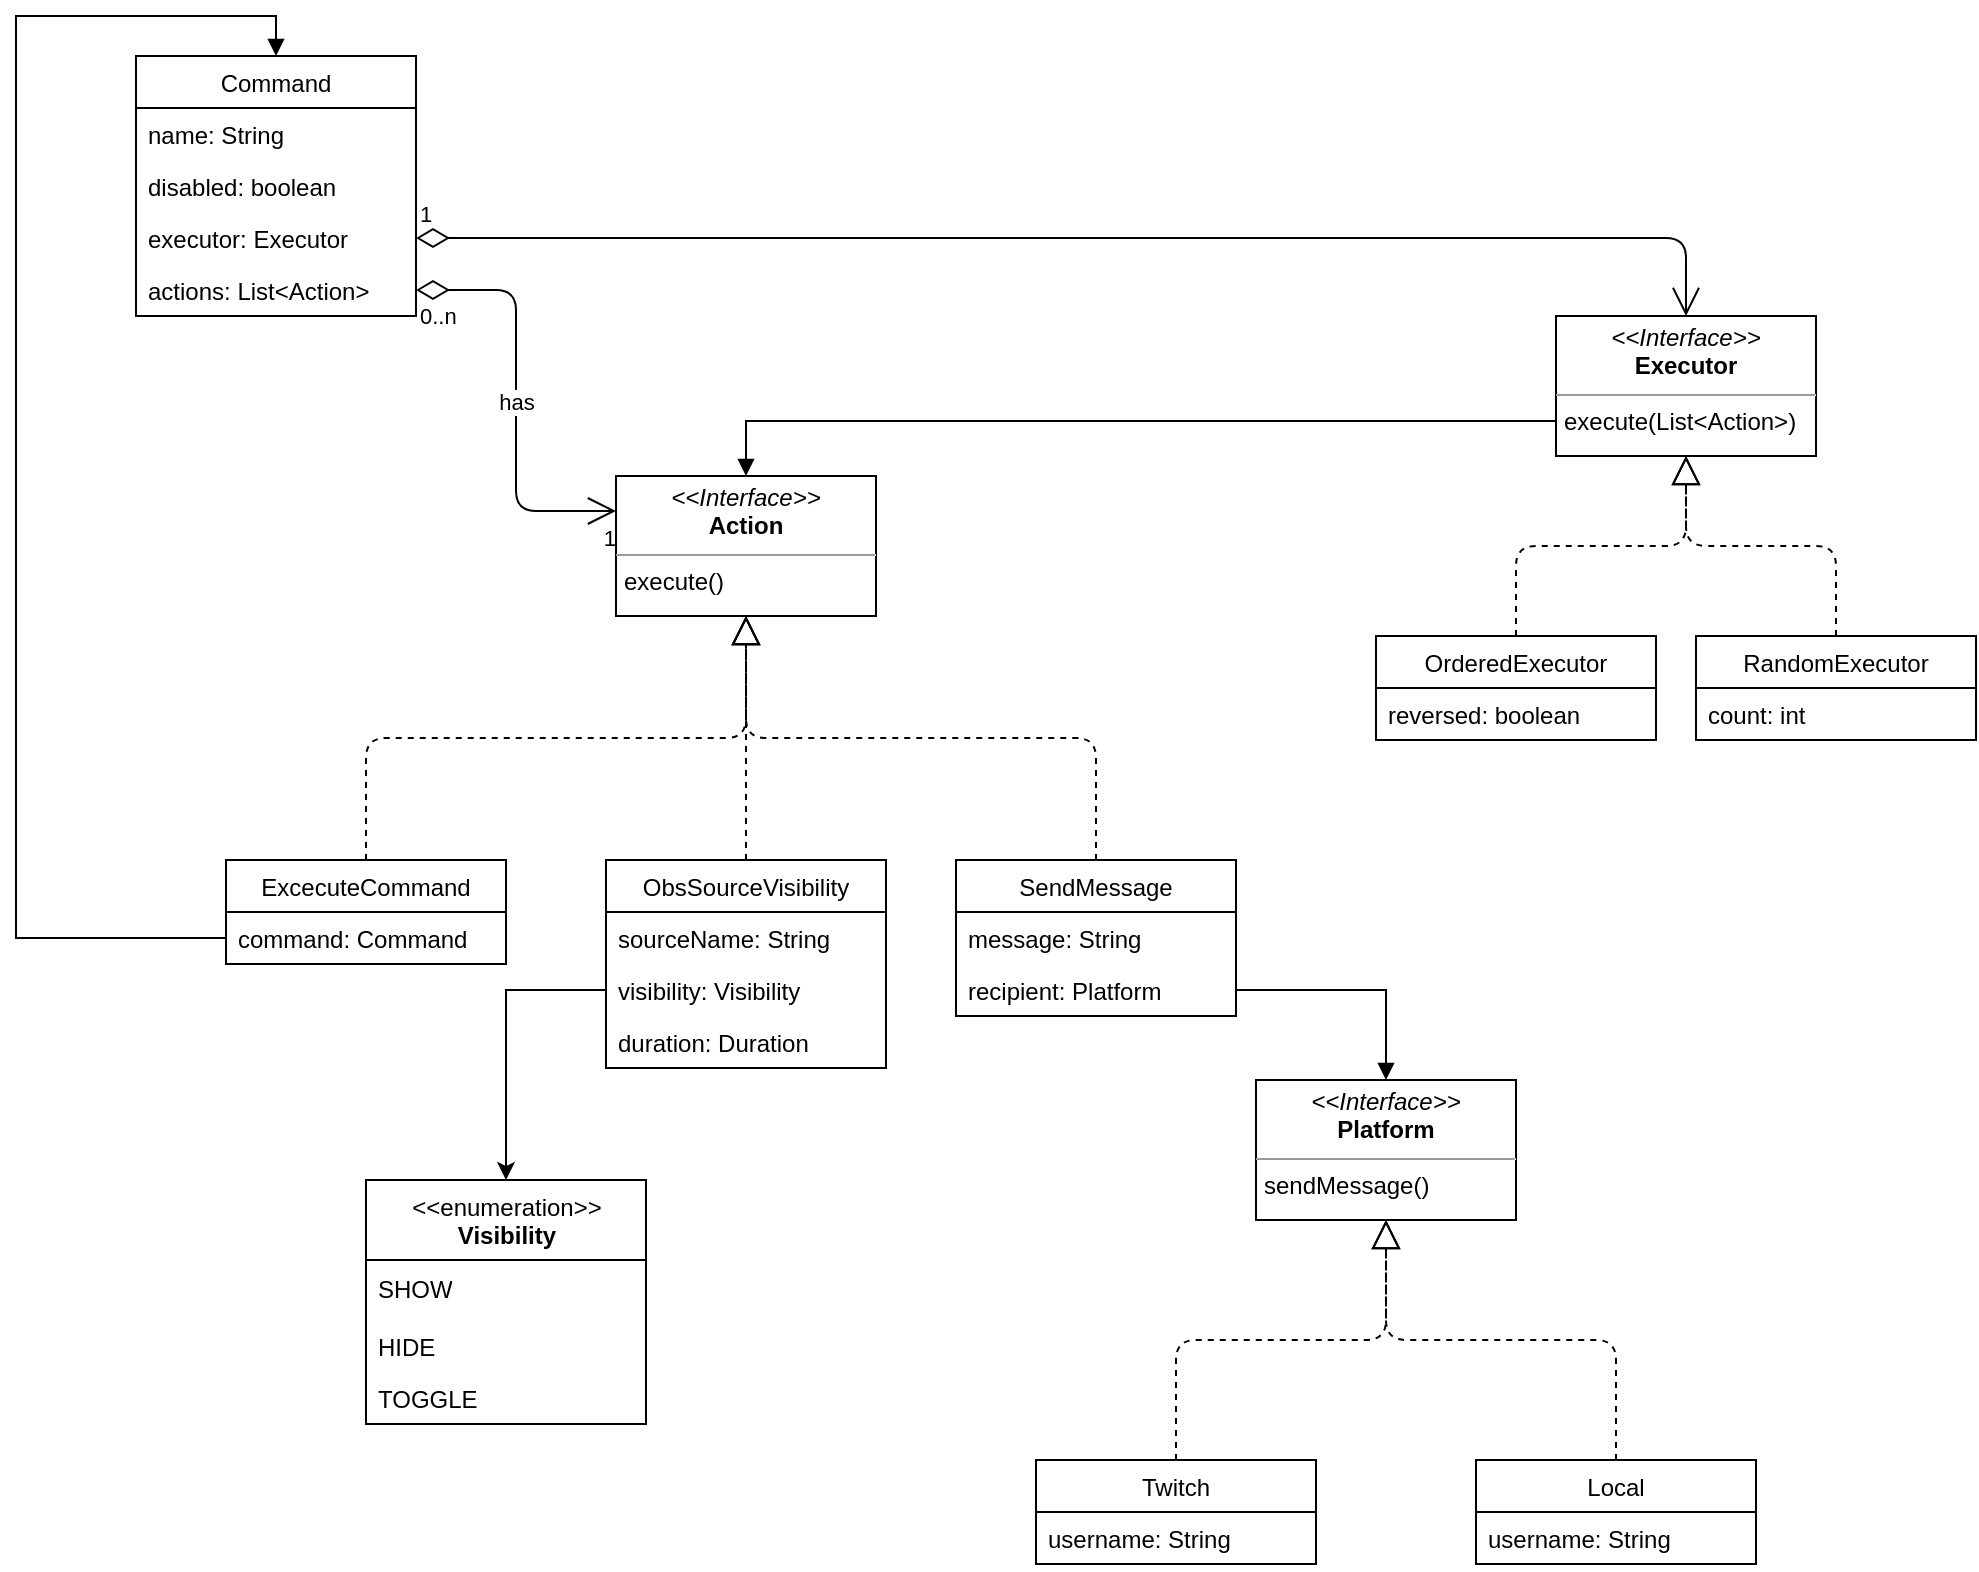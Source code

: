 <mxfile version="13.9.9" type="device"><diagram id="5rAWYIer4ax2ahDMZukU" name="Page-1"><mxGraphModel dx="1278" dy="948" grid="1" gridSize="10" guides="1" tooltips="1" connect="1" arrows="1" fold="1" page="1" pageScale="1" pageWidth="850" pageHeight="1100" math="0" shadow="0"><root><mxCell id="0"/><mxCell id="1" parent="0"/><mxCell id="f0qsZhC-R-UJCWMtpXVE-1" value="Command" style="swimlane;fontStyle=0;childLayout=stackLayout;horizontal=1;startSize=26;fillColor=none;horizontalStack=0;resizeParent=1;resizeParentMax=0;resizeLast=0;collapsible=1;marginBottom=0;" vertex="1" parent="1"><mxGeometry x="240" y="120" width="140" height="130" as="geometry"/></mxCell><mxCell id="f0qsZhC-R-UJCWMtpXVE-2" value="name: String" style="text;strokeColor=none;fillColor=none;align=left;verticalAlign=top;spacingLeft=4;spacingRight=4;overflow=hidden;rotatable=0;points=[[0,0.5],[1,0.5]];portConstraint=eastwest;" vertex="1" parent="f0qsZhC-R-UJCWMtpXVE-1"><mxGeometry y="26" width="140" height="26" as="geometry"/></mxCell><mxCell id="f0qsZhC-R-UJCWMtpXVE-3" value="disabled: boolean" style="text;strokeColor=none;fillColor=none;align=left;verticalAlign=top;spacingLeft=4;spacingRight=4;overflow=hidden;rotatable=0;points=[[0,0.5],[1,0.5]];portConstraint=eastwest;" vertex="1" parent="f0qsZhC-R-UJCWMtpXVE-1"><mxGeometry y="52" width="140" height="26" as="geometry"/></mxCell><mxCell id="f0qsZhC-R-UJCWMtpXVE-106" value="executor: Executor" style="text;strokeColor=none;fillColor=none;align=left;verticalAlign=top;spacingLeft=4;spacingRight=4;overflow=hidden;rotatable=0;points=[[0,0.5],[1,0.5]];portConstraint=eastwest;" vertex="1" parent="f0qsZhC-R-UJCWMtpXVE-1"><mxGeometry y="78" width="140" height="26" as="geometry"/></mxCell><mxCell id="f0qsZhC-R-UJCWMtpXVE-4" value="actions: List&lt;Action&gt;" style="text;strokeColor=none;fillColor=none;align=left;verticalAlign=top;spacingLeft=4;spacingRight=4;overflow=hidden;rotatable=0;points=[[0,0.5],[1,0.5]];portConstraint=eastwest;" vertex="1" parent="f0qsZhC-R-UJCWMtpXVE-1"><mxGeometry y="104" width="140" height="26" as="geometry"/></mxCell><mxCell id="f0qsZhC-R-UJCWMtpXVE-10" value="has" style="endArrow=open;html=1;endSize=12;startArrow=diamondThin;startSize=14;startFill=0;edgeStyle=orthogonalEdgeStyle;exitX=1;exitY=0.5;exitDx=0;exitDy=0;entryX=0;entryY=0.25;entryDx=0;entryDy=0;" edge="1" parent="1" source="f0qsZhC-R-UJCWMtpXVE-4" target="f0qsZhC-R-UJCWMtpXVE-92"><mxGeometry relative="1" as="geometry"><mxPoint x="380" y="349" as="sourcePoint"/><mxPoint x="500" y="358.5" as="targetPoint"/></mxGeometry></mxCell><mxCell id="f0qsZhC-R-UJCWMtpXVE-11" value="0..n" style="edgeLabel;resizable=0;html=1;align=left;verticalAlign=top;" connectable="0" vertex="1" parent="f0qsZhC-R-UJCWMtpXVE-10"><mxGeometry x="-1" relative="1" as="geometry"/></mxCell><mxCell id="f0qsZhC-R-UJCWMtpXVE-12" value="1" style="edgeLabel;resizable=0;html=1;align=right;verticalAlign=top;" connectable="0" vertex="1" parent="f0qsZhC-R-UJCWMtpXVE-10"><mxGeometry x="1" relative="1" as="geometry"/></mxCell><mxCell id="f0qsZhC-R-UJCWMtpXVE-14" value="ObsSourceVisibility" style="swimlane;fontStyle=0;childLayout=stackLayout;horizontal=1;startSize=26;fillColor=none;horizontalStack=0;resizeParent=1;resizeParentMax=0;resizeLast=0;collapsible=1;marginBottom=0;" vertex="1" parent="1"><mxGeometry x="475" y="522" width="140" height="104" as="geometry"/></mxCell><mxCell id="f0qsZhC-R-UJCWMtpXVE-15" value="sourceName: String" style="text;strokeColor=none;fillColor=none;align=left;verticalAlign=top;spacingLeft=4;spacingRight=4;overflow=hidden;rotatable=0;points=[[0,0.5],[1,0.5]];portConstraint=eastwest;" vertex="1" parent="f0qsZhC-R-UJCWMtpXVE-14"><mxGeometry y="26" width="140" height="26" as="geometry"/></mxCell><mxCell id="f0qsZhC-R-UJCWMtpXVE-16" value="visibility: Visibility" style="text;strokeColor=none;fillColor=none;align=left;verticalAlign=top;spacingLeft=4;spacingRight=4;overflow=hidden;rotatable=0;points=[[0,0.5],[1,0.5]];portConstraint=eastwest;" vertex="1" parent="f0qsZhC-R-UJCWMtpXVE-14"><mxGeometry y="52" width="140" height="26" as="geometry"/></mxCell><mxCell id="f0qsZhC-R-UJCWMtpXVE-24" value="duration: Duration" style="text;strokeColor=none;fillColor=none;align=left;verticalAlign=top;spacingLeft=4;spacingRight=4;overflow=hidden;rotatable=0;points=[[0,0.5],[1,0.5]];portConstraint=eastwest;" vertex="1" parent="f0qsZhC-R-UJCWMtpXVE-14"><mxGeometry y="78" width="140" height="26" as="geometry"/></mxCell><mxCell id="f0qsZhC-R-UJCWMtpXVE-25" style="edgeStyle=orthogonalEdgeStyle;rounded=0;orthogonalLoop=1;jettySize=auto;html=1;exitX=0;exitY=0.5;exitDx=0;exitDy=0;" edge="1" parent="1" source="f0qsZhC-R-UJCWMtpXVE-16" target="f0qsZhC-R-UJCWMtpXVE-64"><mxGeometry relative="1" as="geometry"><mxPoint x="380" y="692" as="targetPoint"/></mxGeometry></mxCell><mxCell id="f0qsZhC-R-UJCWMtpXVE-26" value="SendMessage" style="swimlane;fontStyle=0;childLayout=stackLayout;horizontal=1;startSize=26;fillColor=none;horizontalStack=0;resizeParent=1;resizeParentMax=0;resizeLast=0;collapsible=1;marginBottom=0;" vertex="1" parent="1"><mxGeometry x="650" y="522" width="140" height="78" as="geometry"/></mxCell><mxCell id="f0qsZhC-R-UJCWMtpXVE-27" value="message: String" style="text;strokeColor=none;fillColor=none;align=left;verticalAlign=top;spacingLeft=4;spacingRight=4;overflow=hidden;rotatable=0;points=[[0,0.5],[1,0.5]];portConstraint=eastwest;" vertex="1" parent="f0qsZhC-R-UJCWMtpXVE-26"><mxGeometry y="26" width="140" height="26" as="geometry"/></mxCell><mxCell id="f0qsZhC-R-UJCWMtpXVE-30" value="recipient: Platform" style="text;strokeColor=none;fillColor=none;align=left;verticalAlign=top;spacingLeft=4;spacingRight=4;overflow=hidden;rotatable=0;points=[[0,0.5],[1,0.5]];portConstraint=eastwest;" vertex="1" parent="f0qsZhC-R-UJCWMtpXVE-26"><mxGeometry y="52" width="140" height="26" as="geometry"/></mxCell><mxCell id="f0qsZhC-R-UJCWMtpXVE-36" value="" style="endArrow=block;html=1;endSize=12;startArrow=none;startSize=14;startFill=0;edgeStyle=orthogonalEdgeStyle;exitX=0.5;exitY=0;exitDx=0;exitDy=0;entryX=0.5;entryY=1;entryDx=0;entryDy=0;endFill=0;dashed=1;" edge="1" parent="1" source="f0qsZhC-R-UJCWMtpXVE-14" target="f0qsZhC-R-UJCWMtpXVE-92"><mxGeometry x="0.043" relative="1" as="geometry"><mxPoint x="410" y="452" as="sourcePoint"/><mxPoint x="570" y="408" as="targetPoint"/><mxPoint as="offset"/></mxGeometry></mxCell><mxCell id="f0qsZhC-R-UJCWMtpXVE-39" value="" style="endArrow=block;html=1;endSize=12;startArrow=none;startSize=14;startFill=0;edgeStyle=orthogonalEdgeStyle;endFill=0;dashed=1;exitX=0.5;exitY=0;exitDx=0;exitDy=0;" edge="1" parent="1" source="f0qsZhC-R-UJCWMtpXVE-26" target="f0qsZhC-R-UJCWMtpXVE-92"><mxGeometry x="0.043" relative="1" as="geometry"><mxPoint x="390" y="542" as="sourcePoint"/><mxPoint x="570" y="408" as="targetPoint"/><mxPoint as="offset"/></mxGeometry></mxCell><mxCell id="f0qsZhC-R-UJCWMtpXVE-44" style="edgeStyle=orthogonalEdgeStyle;rounded=0;orthogonalLoop=1;jettySize=auto;html=1;startArrow=none;startFill=0;endArrow=block;endFill=1;entryX=0.5;entryY=0;entryDx=0;entryDy=0;" edge="1" parent="1" source="f0qsZhC-R-UJCWMtpXVE-30" target="f0qsZhC-R-UJCWMtpXVE-80"><mxGeometry relative="1" as="geometry"><mxPoint x="680" y="652" as="targetPoint"/></mxGeometry></mxCell><mxCell id="f0qsZhC-R-UJCWMtpXVE-49" value="ExcecuteCommand" style="swimlane;fontStyle=0;childLayout=stackLayout;horizontal=1;startSize=26;fillColor=none;horizontalStack=0;resizeParent=1;resizeParentMax=0;resizeLast=0;collapsible=1;marginBottom=0;" vertex="1" parent="1"><mxGeometry x="285" y="522" width="140" height="52" as="geometry"/></mxCell><mxCell id="f0qsZhC-R-UJCWMtpXVE-50" value="command: Command" style="text;strokeColor=none;fillColor=none;align=left;verticalAlign=top;spacingLeft=4;spacingRight=4;overflow=hidden;rotatable=0;points=[[0,0.5],[1,0.5]];portConstraint=eastwest;" vertex="1" parent="f0qsZhC-R-UJCWMtpXVE-49"><mxGeometry y="26" width="140" height="26" as="geometry"/></mxCell><mxCell id="f0qsZhC-R-UJCWMtpXVE-53" value="" style="endArrow=block;html=1;endSize=12;startArrow=none;startSize=14;startFill=0;edgeStyle=orthogonalEdgeStyle;endFill=0;dashed=1;exitX=0.5;exitY=0;exitDx=0;exitDy=0;" edge="1" parent="1" source="f0qsZhC-R-UJCWMtpXVE-49" target="f0qsZhC-R-UJCWMtpXVE-92"><mxGeometry x="0.043" relative="1" as="geometry"><mxPoint x="580" y="542" as="sourcePoint"/><mxPoint x="570" y="408" as="targetPoint"/><mxPoint as="offset"/></mxGeometry></mxCell><mxCell id="f0qsZhC-R-UJCWMtpXVE-55" value="Twitch" style="swimlane;fontStyle=0;childLayout=stackLayout;horizontal=1;startSize=26;fillColor=none;horizontalStack=0;resizeParent=1;resizeParentMax=0;resizeLast=0;collapsible=1;marginBottom=0;" vertex="1" parent="1"><mxGeometry x="690" y="822" width="140" height="52" as="geometry"/></mxCell><mxCell id="f0qsZhC-R-UJCWMtpXVE-56" value="username: String" style="text;strokeColor=none;fillColor=none;align=left;verticalAlign=top;spacingLeft=4;spacingRight=4;overflow=hidden;rotatable=0;points=[[0,0.5],[1,0.5]];portConstraint=eastwest;" vertex="1" parent="f0qsZhC-R-UJCWMtpXVE-55"><mxGeometry y="26" width="140" height="26" as="geometry"/></mxCell><mxCell id="f0qsZhC-R-UJCWMtpXVE-58" value="Local" style="swimlane;fontStyle=0;childLayout=stackLayout;horizontal=1;startSize=26;fillColor=none;horizontalStack=0;resizeParent=1;resizeParentMax=0;resizeLast=0;collapsible=1;marginBottom=0;" vertex="1" parent="1"><mxGeometry x="910" y="822" width="140" height="52" as="geometry"/></mxCell><mxCell id="f0qsZhC-R-UJCWMtpXVE-91" value="username: String" style="text;strokeColor=none;fillColor=none;align=left;verticalAlign=top;spacingLeft=4;spacingRight=4;overflow=hidden;rotatable=0;points=[[0,0.5],[1,0.5]];portConstraint=eastwest;" vertex="1" parent="f0qsZhC-R-UJCWMtpXVE-58"><mxGeometry y="26" width="140" height="26" as="geometry"/></mxCell><mxCell id="f0qsZhC-R-UJCWMtpXVE-64" value="&amp;lt;&amp;lt;enumeration&amp;gt;&amp;gt;&lt;br&gt;&lt;b&gt;Visibility&lt;/b&gt;" style="swimlane;fontStyle=0;align=center;verticalAlign=top;childLayout=stackLayout;horizontal=1;startSize=40;horizontalStack=0;resizeParent=1;resizeParentMax=0;resizeLast=0;collapsible=0;marginBottom=0;html=1;" vertex="1" parent="1"><mxGeometry x="355" y="682" width="140" height="122" as="geometry"/></mxCell><mxCell id="f0qsZhC-R-UJCWMtpXVE-65" value="SHOW" style="text;html=1;strokeColor=none;fillColor=none;align=left;verticalAlign=middle;spacingLeft=4;spacingRight=4;overflow=hidden;rotatable=0;points=[[0,0.5],[1,0.5]];portConstraint=eastwest;" vertex="1" parent="f0qsZhC-R-UJCWMtpXVE-64"><mxGeometry y="40" width="140" height="30" as="geometry"/></mxCell><mxCell id="f0qsZhC-R-UJCWMtpXVE-22" value="HIDE" style="text;strokeColor=none;fillColor=none;align=left;verticalAlign=top;spacingLeft=4;spacingRight=4;overflow=hidden;rotatable=0;points=[[0,0.5],[1,0.5]];portConstraint=eastwest;" vertex="1" parent="f0qsZhC-R-UJCWMtpXVE-64"><mxGeometry y="70" width="140" height="26" as="geometry"/></mxCell><mxCell id="f0qsZhC-R-UJCWMtpXVE-23" value="TOGGLE" style="text;strokeColor=none;fillColor=none;align=left;verticalAlign=top;spacingLeft=4;spacingRight=4;overflow=hidden;rotatable=0;points=[[0,0.5],[1,0.5]];portConstraint=eastwest;" vertex="1" parent="f0qsZhC-R-UJCWMtpXVE-64"><mxGeometry y="96" width="140" height="26" as="geometry"/></mxCell><mxCell id="f0qsZhC-R-UJCWMtpXVE-77" value="" style="endArrow=block;html=1;endSize=12;startArrow=none;startSize=14;startFill=0;edgeStyle=orthogonalEdgeStyle;endFill=0;dashed=1;exitX=0.5;exitY=0;exitDx=0;exitDy=0;entryX=0.5;entryY=1;entryDx=0;entryDy=0;" edge="1" parent="1" source="f0qsZhC-R-UJCWMtpXVE-55" target="f0qsZhC-R-UJCWMtpXVE-80"><mxGeometry x="0.043" relative="1" as="geometry"><mxPoint x="790" y="792" as="sourcePoint"/><mxPoint x="410" y="852" as="targetPoint"/><mxPoint as="offset"/></mxGeometry></mxCell><mxCell id="f0qsZhC-R-UJCWMtpXVE-80" value="&lt;p style=&quot;margin: 0px ; margin-top: 4px ; text-align: center&quot;&gt;&lt;i&gt;&amp;lt;&amp;lt;Interface&amp;gt;&amp;gt;&lt;/i&gt;&lt;br&gt;&lt;b&gt;Platform&lt;/b&gt;&lt;/p&gt;&lt;hr size=&quot;1&quot;&gt;&lt;p style=&quot;margin: 0px ; margin-left: 4px&quot;&gt;&lt;span&gt;sendMessage()&lt;/span&gt;&lt;br&gt;&lt;/p&gt;" style="verticalAlign=top;align=left;overflow=fill;fontSize=12;fontFamily=Helvetica;html=1;" vertex="1" parent="1"><mxGeometry x="800" y="632" width="130" height="70" as="geometry"/></mxCell><mxCell id="f0qsZhC-R-UJCWMtpXVE-90" value="" style="endArrow=block;html=1;endSize=12;startArrow=none;startSize=14;startFill=0;edgeStyle=orthogonalEdgeStyle;endFill=0;dashed=1;exitX=0.5;exitY=0;exitDx=0;exitDy=0;" edge="1" parent="1" source="f0qsZhC-R-UJCWMtpXVE-58" target="f0qsZhC-R-UJCWMtpXVE-80"><mxGeometry x="0.043" relative="1" as="geometry"><mxPoint x="580" y="832" as="sourcePoint"/><mxPoint x="705" y="742" as="targetPoint"/><mxPoint as="offset"/></mxGeometry></mxCell><mxCell id="f0qsZhC-R-UJCWMtpXVE-92" value="&lt;p style=&quot;margin: 0px ; margin-top: 4px ; text-align: center&quot;&gt;&lt;i&gt;&amp;lt;&amp;lt;Interface&amp;gt;&amp;gt;&lt;/i&gt;&lt;br&gt;&lt;b&gt;Action&lt;/b&gt;&lt;/p&gt;&lt;hr size=&quot;1&quot;&gt;&lt;p style=&quot;margin: 0px ; margin-left: 4px&quot;&gt;&lt;span&gt;execute()&lt;/span&gt;&lt;br&gt;&lt;/p&gt;" style="verticalAlign=top;align=left;overflow=fill;fontSize=12;fontFamily=Helvetica;html=1;" vertex="1" parent="1"><mxGeometry x="480" y="330" width="130" height="70" as="geometry"/></mxCell><mxCell id="f0qsZhC-R-UJCWMtpXVE-93" style="edgeStyle=orthogonalEdgeStyle;rounded=0;orthogonalLoop=1;jettySize=auto;html=1;exitX=0;exitY=0.5;exitDx=0;exitDy=0;entryX=0.5;entryY=0;entryDx=0;entryDy=0;startArrow=none;startFill=0;endArrow=block;endFill=1;" edge="1" parent="1" source="f0qsZhC-R-UJCWMtpXVE-50" target="f0qsZhC-R-UJCWMtpXVE-1"><mxGeometry relative="1" as="geometry"><Array as="points"><mxPoint x="180" y="561"/><mxPoint x="180" y="100"/><mxPoint x="310" y="100"/></Array></mxGeometry></mxCell><mxCell id="f0qsZhC-R-UJCWMtpXVE-118" style="edgeStyle=orthogonalEdgeStyle;rounded=0;orthogonalLoop=1;jettySize=auto;html=1;exitX=0;exitY=0.75;exitDx=0;exitDy=0;entryX=0.5;entryY=0;entryDx=0;entryDy=0;startArrow=none;startFill=0;endArrow=block;endFill=1;" edge="1" parent="1" source="f0qsZhC-R-UJCWMtpXVE-104" target="f0qsZhC-R-UJCWMtpXVE-92"><mxGeometry relative="1" as="geometry"/></mxCell><mxCell id="f0qsZhC-R-UJCWMtpXVE-104" value="&lt;p style=&quot;margin: 0px ; margin-top: 4px ; text-align: center&quot;&gt;&lt;i&gt;&amp;lt;&amp;lt;Interface&amp;gt;&amp;gt;&lt;/i&gt;&lt;br&gt;&lt;b&gt;Executor&lt;/b&gt;&lt;/p&gt;&lt;hr size=&quot;1&quot;&gt;&lt;p style=&quot;margin: 0px ; margin-left: 4px&quot;&gt;&lt;span&gt;execute(List&amp;lt;Action&amp;gt;)&lt;/span&gt;&lt;br&gt;&lt;/p&gt;" style="verticalAlign=top;align=left;overflow=fill;fontSize=12;fontFamily=Helvetica;html=1;" vertex="1" parent="1"><mxGeometry x="950" y="250" width="130" height="70" as="geometry"/></mxCell><mxCell id="f0qsZhC-R-UJCWMtpXVE-107" value="1" style="endArrow=open;html=1;endSize=12;startArrow=diamondThin;startSize=14;startFill=0;edgeStyle=orthogonalEdgeStyle;align=left;verticalAlign=bottom;exitX=1;exitY=0.5;exitDx=0;exitDy=0;entryX=0.5;entryY=0;entryDx=0;entryDy=0;" edge="1" parent="1" source="f0qsZhC-R-UJCWMtpXVE-106" target="f0qsZhC-R-UJCWMtpXVE-104"><mxGeometry x="-1" y="3" relative="1" as="geometry"><mxPoint x="510" y="130" as="sourcePoint"/><mxPoint x="670" y="130" as="targetPoint"/></mxGeometry></mxCell><mxCell id="f0qsZhC-R-UJCWMtpXVE-108" value="OrderedExecutor" style="swimlane;fontStyle=0;childLayout=stackLayout;horizontal=1;startSize=26;fillColor=none;horizontalStack=0;resizeParent=1;resizeParentMax=0;resizeLast=0;collapsible=1;marginBottom=0;" vertex="1" parent="1"><mxGeometry x="860" y="410" width="140" height="52" as="geometry"/></mxCell><mxCell id="f0qsZhC-R-UJCWMtpXVE-109" value="reversed: boolean" style="text;strokeColor=none;fillColor=none;align=left;verticalAlign=top;spacingLeft=4;spacingRight=4;overflow=hidden;rotatable=0;points=[[0,0.5],[1,0.5]];portConstraint=eastwest;" vertex="1" parent="f0qsZhC-R-UJCWMtpXVE-108"><mxGeometry y="26" width="140" height="26" as="geometry"/></mxCell><mxCell id="f0qsZhC-R-UJCWMtpXVE-112" value="RandomExecutor" style="swimlane;fontStyle=0;childLayout=stackLayout;horizontal=1;startSize=26;fillColor=none;horizontalStack=0;resizeParent=1;resizeParentMax=0;resizeLast=0;collapsible=1;marginBottom=0;" vertex="1" parent="1"><mxGeometry x="1020" y="410" width="140" height="52" as="geometry"/></mxCell><mxCell id="f0qsZhC-R-UJCWMtpXVE-113" value="count: int" style="text;strokeColor=none;fillColor=none;align=left;verticalAlign=top;spacingLeft=4;spacingRight=4;overflow=hidden;rotatable=0;points=[[0,0.5],[1,0.5]];portConstraint=eastwest;" vertex="1" parent="f0qsZhC-R-UJCWMtpXVE-112"><mxGeometry y="26" width="140" height="26" as="geometry"/></mxCell><mxCell id="f0qsZhC-R-UJCWMtpXVE-116" value="" style="endArrow=block;html=1;endSize=12;startArrow=none;startSize=14;startFill=0;edgeStyle=orthogonalEdgeStyle;endFill=0;dashed=1;exitX=0.5;exitY=0;exitDx=0;exitDy=0;entryX=0.5;entryY=1;entryDx=0;entryDy=0;" edge="1" parent="1" source="f0qsZhC-R-UJCWMtpXVE-108" target="f0qsZhC-R-UJCWMtpXVE-104"><mxGeometry x="0.043" relative="1" as="geometry"><mxPoint x="990" y="832" as="sourcePoint"/><mxPoint x="875.059" y="712" as="targetPoint"/><mxPoint as="offset"/></mxGeometry></mxCell><mxCell id="f0qsZhC-R-UJCWMtpXVE-117" value="" style="endArrow=block;html=1;endSize=12;startArrow=none;startSize=14;startFill=0;edgeStyle=orthogonalEdgeStyle;endFill=0;dashed=1;exitX=0.5;exitY=0;exitDx=0;exitDy=0;entryX=0.5;entryY=1;entryDx=0;entryDy=0;" edge="1" parent="1" source="f0qsZhC-R-UJCWMtpXVE-112" target="f0qsZhC-R-UJCWMtpXVE-104"><mxGeometry x="0.043" relative="1" as="geometry"><mxPoint x="950" y="380" as="sourcePoint"/><mxPoint x="1025" y="304.0" as="targetPoint"/><mxPoint as="offset"/></mxGeometry></mxCell></root></mxGraphModel></diagram></mxfile>